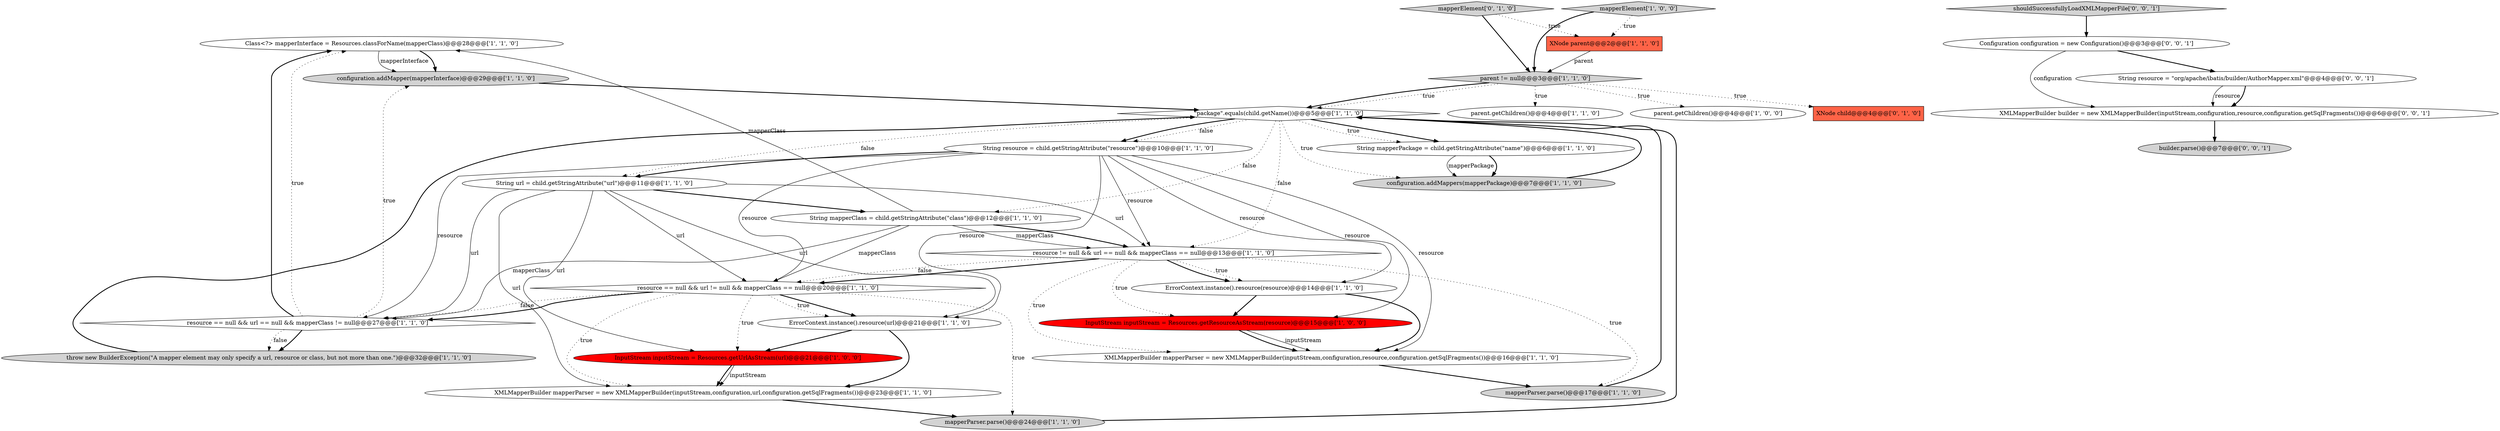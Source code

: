 digraph {
8 [style = filled, label = "Class<?> mapperInterface = Resources.classForName(mapperClass)@@@28@@@['1', '1', '0']", fillcolor = white, shape = ellipse image = "AAA0AAABBB1BBB"];
28 [style = filled, label = "Configuration configuration = new Configuration()@@@3@@@['0', '0', '1']", fillcolor = white, shape = ellipse image = "AAA0AAABBB3BBB"];
2 [style = filled, label = "resource == null && url == null && mapperClass != null@@@27@@@['1', '1', '0']", fillcolor = white, shape = diamond image = "AAA0AAABBB1BBB"];
10 [style = filled, label = "parent != null@@@3@@@['1', '1', '0']", fillcolor = lightgray, shape = diamond image = "AAA0AAABBB1BBB"];
11 [style = filled, label = "XMLMapperBuilder mapperParser = new XMLMapperBuilder(inputStream,configuration,resource,configuration.getSqlFragments())@@@16@@@['1', '1', '0']", fillcolor = white, shape = ellipse image = "AAA0AAABBB1BBB"];
3 [style = filled, label = "String mapperPackage = child.getStringAttribute(\"name\")@@@6@@@['1', '1', '0']", fillcolor = white, shape = ellipse image = "AAA0AAABBB1BBB"];
25 [style = filled, label = "mapperElement['0', '1', '0']", fillcolor = lightgray, shape = diamond image = "AAA0AAABBB2BBB"];
9 [style = filled, label = "parent.getChildren()@@@4@@@['1', '1', '0']", fillcolor = white, shape = ellipse image = "AAA0AAABBB1BBB"];
7 [style = filled, label = "ErrorContext.instance().resource(url)@@@21@@@['1', '1', '0']", fillcolor = white, shape = ellipse image = "AAA0AAABBB1BBB"];
14 [style = filled, label = "resource == null && url != null && mapperClass == null@@@20@@@['1', '1', '0']", fillcolor = white, shape = diamond image = "AAA0AAABBB1BBB"];
6 [style = filled, label = "mapperElement['1', '0', '0']", fillcolor = lightgray, shape = diamond image = "AAA0AAABBB1BBB"];
29 [style = filled, label = "XMLMapperBuilder builder = new XMLMapperBuilder(inputStream,configuration,resource,configuration.getSqlFragments())@@@6@@@['0', '0', '1']", fillcolor = white, shape = ellipse image = "AAA0AAABBB3BBB"];
15 [style = filled, label = "configuration.addMappers(mapperPackage)@@@7@@@['1', '1', '0']", fillcolor = lightgray, shape = ellipse image = "AAA0AAABBB1BBB"];
24 [style = filled, label = "ErrorContext.instance().resource(resource)@@@14@@@['1', '1', '0']", fillcolor = white, shape = ellipse image = "AAA0AAABBB1BBB"];
17 [style = filled, label = "mapperParser.parse()@@@24@@@['1', '1', '0']", fillcolor = lightgray, shape = ellipse image = "AAA0AAABBB1BBB"];
12 [style = filled, label = "throw new BuilderException(\"A mapper element may only specify a url, resource or class, but not more than one.\")@@@32@@@['1', '1', '0']", fillcolor = lightgray, shape = ellipse image = "AAA0AAABBB1BBB"];
16 [style = filled, label = "InputStream inputStream = Resources.getUrlAsStream(url)@@@21@@@['1', '0', '0']", fillcolor = red, shape = ellipse image = "AAA1AAABBB1BBB"];
22 [style = filled, label = "\"package\".equals(child.getName())@@@5@@@['1', '1', '0']", fillcolor = white, shape = diamond image = "AAA0AAABBB1BBB"];
19 [style = filled, label = "XNode parent@@@2@@@['1', '1', '0']", fillcolor = tomato, shape = box image = "AAA0AAABBB1BBB"];
20 [style = filled, label = "String mapperClass = child.getStringAttribute(\"class\")@@@12@@@['1', '1', '0']", fillcolor = white, shape = ellipse image = "AAA0AAABBB1BBB"];
5 [style = filled, label = "mapperParser.parse()@@@17@@@['1', '1', '0']", fillcolor = lightgray, shape = ellipse image = "AAA0AAABBB1BBB"];
31 [style = filled, label = "String resource = \"org/apache/ibatis/builder/AuthorMapper.xml\"@@@4@@@['0', '0', '1']", fillcolor = white, shape = ellipse image = "AAA0AAABBB3BBB"];
23 [style = filled, label = "InputStream inputStream = Resources.getResourceAsStream(resource)@@@15@@@['1', '0', '0']", fillcolor = red, shape = ellipse image = "AAA1AAABBB1BBB"];
1 [style = filled, label = "String resource = child.getStringAttribute(\"resource\")@@@10@@@['1', '1', '0']", fillcolor = white, shape = ellipse image = "AAA0AAABBB1BBB"];
4 [style = filled, label = "parent.getChildren()@@@4@@@['1', '0', '0']", fillcolor = white, shape = ellipse image = "AAA0AAABBB1BBB"];
30 [style = filled, label = "builder.parse()@@@7@@@['0', '0', '1']", fillcolor = lightgray, shape = ellipse image = "AAA0AAABBB3BBB"];
0 [style = filled, label = "XMLMapperBuilder mapperParser = new XMLMapperBuilder(inputStream,configuration,url,configuration.getSqlFragments())@@@23@@@['1', '1', '0']", fillcolor = white, shape = ellipse image = "AAA0AAABBB1BBB"];
13 [style = filled, label = "resource != null && url == null && mapperClass == null@@@13@@@['1', '1', '0']", fillcolor = white, shape = diamond image = "AAA0AAABBB1BBB"];
27 [style = filled, label = "shouldSuccessfullyLoadXMLMapperFile['0', '0', '1']", fillcolor = lightgray, shape = diamond image = "AAA0AAABBB3BBB"];
21 [style = filled, label = "configuration.addMapper(mapperInterface)@@@29@@@['1', '1', '0']", fillcolor = lightgray, shape = ellipse image = "AAA0AAABBB1BBB"];
26 [style = filled, label = "XNode child@@@4@@@['0', '1', '0']", fillcolor = tomato, shape = box image = "AAA0AAABBB2BBB"];
18 [style = filled, label = "String url = child.getStringAttribute(\"url\")@@@11@@@['1', '1', '0']", fillcolor = white, shape = ellipse image = "AAA0AAABBB1BBB"];
19->10 [style = solid, label="parent"];
23->11 [style = solid, label="inputStream"];
18->14 [style = solid, label="url"];
13->24 [style = dotted, label="true"];
10->22 [style = bold, label=""];
16->0 [style = bold, label=""];
20->13 [style = bold, label=""];
13->24 [style = bold, label=""];
14->0 [style = dotted, label="true"];
18->2 [style = solid, label="url"];
29->30 [style = bold, label=""];
0->17 [style = bold, label=""];
22->13 [style = dotted, label="false"];
12->22 [style = bold, label=""];
14->2 [style = dotted, label="false"];
31->29 [style = solid, label="resource"];
13->14 [style = dotted, label="false"];
28->31 [style = bold, label=""];
27->28 [style = bold, label=""];
1->14 [style = solid, label="resource"];
18->0 [style = solid, label="url"];
18->13 [style = solid, label="url"];
20->2 [style = solid, label="mapperClass"];
13->5 [style = dotted, label="true"];
1->18 [style = bold, label=""];
3->15 [style = bold, label=""];
2->21 [style = dotted, label="true"];
7->0 [style = bold, label=""];
31->29 [style = bold, label=""];
20->14 [style = solid, label="mapperClass"];
18->16 [style = solid, label="url"];
17->22 [style = bold, label=""];
10->9 [style = dotted, label="true"];
6->19 [style = dotted, label="true"];
2->12 [style = bold, label=""];
13->23 [style = dotted, label="true"];
15->22 [style = bold, label=""];
16->0 [style = solid, label="inputStream"];
1->11 [style = solid, label="resource"];
14->7 [style = bold, label=""];
1->23 [style = solid, label="resource"];
20->13 [style = solid, label="mapperClass"];
14->16 [style = dotted, label="true"];
14->17 [style = dotted, label="true"];
22->3 [style = bold, label=""];
18->20 [style = bold, label=""];
11->5 [style = bold, label=""];
28->29 [style = solid, label="configuration"];
2->12 [style = dotted, label="false"];
18->7 [style = solid, label="url"];
21->22 [style = bold, label=""];
1->13 [style = solid, label="resource"];
24->11 [style = bold, label=""];
6->10 [style = bold, label=""];
14->7 [style = dotted, label="true"];
7->16 [style = bold, label=""];
22->20 [style = dotted, label="false"];
3->15 [style = solid, label="mapperPackage"];
10->22 [style = dotted, label="true"];
1->7 [style = solid, label="resource"];
22->3 [style = dotted, label="true"];
13->11 [style = dotted, label="true"];
22->18 [style = dotted, label="false"];
10->26 [style = dotted, label="true"];
14->2 [style = bold, label=""];
8->21 [style = bold, label=""];
22->1 [style = dotted, label="false"];
22->1 [style = bold, label=""];
25->10 [style = bold, label=""];
10->4 [style = dotted, label="true"];
23->11 [style = bold, label=""];
25->19 [style = dotted, label="true"];
8->21 [style = solid, label="mapperInterface"];
22->15 [style = dotted, label="true"];
13->14 [style = bold, label=""];
1->2 [style = solid, label="resource"];
20->8 [style = solid, label="mapperClass"];
1->24 [style = solid, label="resource"];
5->22 [style = bold, label=""];
2->8 [style = dotted, label="true"];
2->8 [style = bold, label=""];
24->23 [style = bold, label=""];
}
